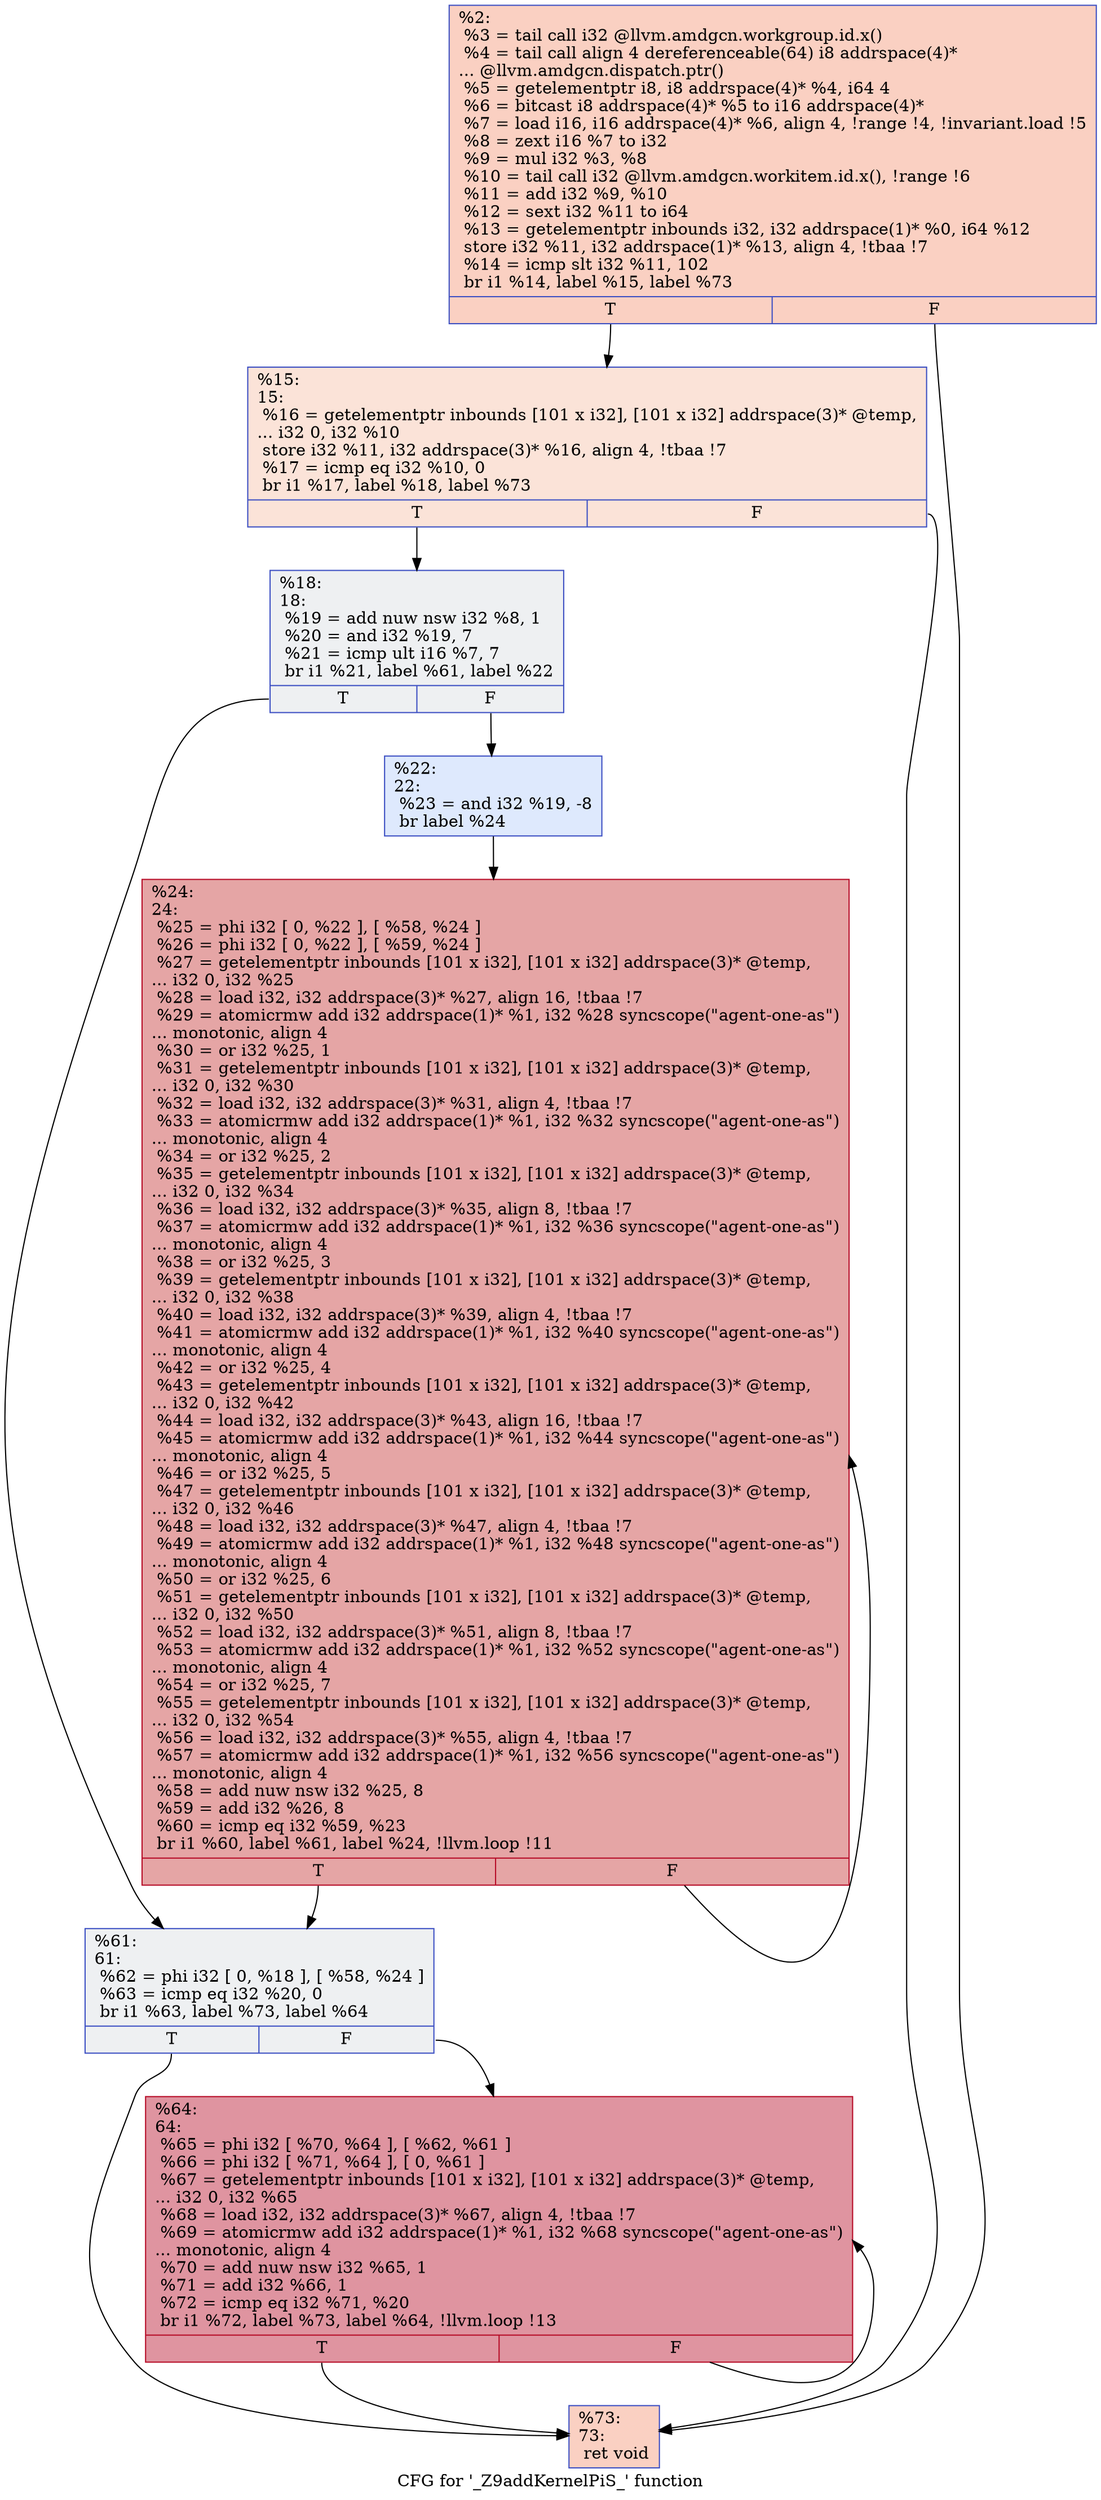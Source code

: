 digraph "CFG for '_Z9addKernelPiS_' function" {
	label="CFG for '_Z9addKernelPiS_' function";

	Node0x5fbe8b0 [shape=record,color="#3d50c3ff", style=filled, fillcolor="#f3947570",label="{%2:\l  %3 = tail call i32 @llvm.amdgcn.workgroup.id.x()\l  %4 = tail call align 4 dereferenceable(64) i8 addrspace(4)*\l... @llvm.amdgcn.dispatch.ptr()\l  %5 = getelementptr i8, i8 addrspace(4)* %4, i64 4\l  %6 = bitcast i8 addrspace(4)* %5 to i16 addrspace(4)*\l  %7 = load i16, i16 addrspace(4)* %6, align 4, !range !4, !invariant.load !5\l  %8 = zext i16 %7 to i32\l  %9 = mul i32 %3, %8\l  %10 = tail call i32 @llvm.amdgcn.workitem.id.x(), !range !6\l  %11 = add i32 %9, %10\l  %12 = sext i32 %11 to i64\l  %13 = getelementptr inbounds i32, i32 addrspace(1)* %0, i64 %12\l  store i32 %11, i32 addrspace(1)* %13, align 4, !tbaa !7\l  %14 = icmp slt i32 %11, 102\l  br i1 %14, label %15, label %73\l|{<s0>T|<s1>F}}"];
	Node0x5fbe8b0:s0 -> Node0x5fc0a90;
	Node0x5fbe8b0:s1 -> Node0x5fc0b20;
	Node0x5fc0a90 [shape=record,color="#3d50c3ff", style=filled, fillcolor="#f6bfa670",label="{%15:\l15:                                               \l  %16 = getelementptr inbounds [101 x i32], [101 x i32] addrspace(3)* @temp,\l... i32 0, i32 %10\l  store i32 %11, i32 addrspace(3)* %16, align 4, !tbaa !7\l  %17 = icmp eq i32 %10, 0\l  br i1 %17, label %18, label %73\l|{<s0>T|<s1>F}}"];
	Node0x5fc0a90:s0 -> Node0x5fc1500;
	Node0x5fc0a90:s1 -> Node0x5fc0b20;
	Node0x5fc1500 [shape=record,color="#3d50c3ff", style=filled, fillcolor="#d9dce170",label="{%18:\l18:                                               \l  %19 = add nuw nsw i32 %8, 1\l  %20 = and i32 %19, 7\l  %21 = icmp ult i16 %7, 7\l  br i1 %21, label %61, label %22\l|{<s0>T|<s1>F}}"];
	Node0x5fc1500:s0 -> Node0x5fc1840;
	Node0x5fc1500:s1 -> Node0x5fc1890;
	Node0x5fc1890 [shape=record,color="#3d50c3ff", style=filled, fillcolor="#b5cdfa70",label="{%22:\l22:                                               \l  %23 = and i32 %19, -8\l  br label %24\l}"];
	Node0x5fc1890 -> Node0x5fc1a90;
	Node0x5fc1a90 [shape=record,color="#b70d28ff", style=filled, fillcolor="#c5333470",label="{%24:\l24:                                               \l  %25 = phi i32 [ 0, %22 ], [ %58, %24 ]\l  %26 = phi i32 [ 0, %22 ], [ %59, %24 ]\l  %27 = getelementptr inbounds [101 x i32], [101 x i32] addrspace(3)* @temp,\l... i32 0, i32 %25\l  %28 = load i32, i32 addrspace(3)* %27, align 16, !tbaa !7\l  %29 = atomicrmw add i32 addrspace(1)* %1, i32 %28 syncscope(\"agent-one-as\")\l... monotonic, align 4\l  %30 = or i32 %25, 1\l  %31 = getelementptr inbounds [101 x i32], [101 x i32] addrspace(3)* @temp,\l... i32 0, i32 %30\l  %32 = load i32, i32 addrspace(3)* %31, align 4, !tbaa !7\l  %33 = atomicrmw add i32 addrspace(1)* %1, i32 %32 syncscope(\"agent-one-as\")\l... monotonic, align 4\l  %34 = or i32 %25, 2\l  %35 = getelementptr inbounds [101 x i32], [101 x i32] addrspace(3)* @temp,\l... i32 0, i32 %34\l  %36 = load i32, i32 addrspace(3)* %35, align 8, !tbaa !7\l  %37 = atomicrmw add i32 addrspace(1)* %1, i32 %36 syncscope(\"agent-one-as\")\l... monotonic, align 4\l  %38 = or i32 %25, 3\l  %39 = getelementptr inbounds [101 x i32], [101 x i32] addrspace(3)* @temp,\l... i32 0, i32 %38\l  %40 = load i32, i32 addrspace(3)* %39, align 4, !tbaa !7\l  %41 = atomicrmw add i32 addrspace(1)* %1, i32 %40 syncscope(\"agent-one-as\")\l... monotonic, align 4\l  %42 = or i32 %25, 4\l  %43 = getelementptr inbounds [101 x i32], [101 x i32] addrspace(3)* @temp,\l... i32 0, i32 %42\l  %44 = load i32, i32 addrspace(3)* %43, align 16, !tbaa !7\l  %45 = atomicrmw add i32 addrspace(1)* %1, i32 %44 syncscope(\"agent-one-as\")\l... monotonic, align 4\l  %46 = or i32 %25, 5\l  %47 = getelementptr inbounds [101 x i32], [101 x i32] addrspace(3)* @temp,\l... i32 0, i32 %46\l  %48 = load i32, i32 addrspace(3)* %47, align 4, !tbaa !7\l  %49 = atomicrmw add i32 addrspace(1)* %1, i32 %48 syncscope(\"agent-one-as\")\l... monotonic, align 4\l  %50 = or i32 %25, 6\l  %51 = getelementptr inbounds [101 x i32], [101 x i32] addrspace(3)* @temp,\l... i32 0, i32 %50\l  %52 = load i32, i32 addrspace(3)* %51, align 8, !tbaa !7\l  %53 = atomicrmw add i32 addrspace(1)* %1, i32 %52 syncscope(\"agent-one-as\")\l... monotonic, align 4\l  %54 = or i32 %25, 7\l  %55 = getelementptr inbounds [101 x i32], [101 x i32] addrspace(3)* @temp,\l... i32 0, i32 %54\l  %56 = load i32, i32 addrspace(3)* %55, align 4, !tbaa !7\l  %57 = atomicrmw add i32 addrspace(1)* %1, i32 %56 syncscope(\"agent-one-as\")\l... monotonic, align 4\l  %58 = add nuw nsw i32 %25, 8\l  %59 = add i32 %26, 8\l  %60 = icmp eq i32 %59, %23\l  br i1 %60, label %61, label %24, !llvm.loop !11\l|{<s0>T|<s1>F}}"];
	Node0x5fc1a90:s0 -> Node0x5fc1840;
	Node0x5fc1a90:s1 -> Node0x5fc1a90;
	Node0x5fc1840 [shape=record,color="#3d50c3ff", style=filled, fillcolor="#d9dce170",label="{%61:\l61:                                               \l  %62 = phi i32 [ 0, %18 ], [ %58, %24 ]\l  %63 = icmp eq i32 %20, 0\l  br i1 %63, label %73, label %64\l|{<s0>T|<s1>F}}"];
	Node0x5fc1840:s0 -> Node0x5fc0b20;
	Node0x5fc1840:s1 -> Node0x5fc3610;
	Node0x5fc3610 [shape=record,color="#b70d28ff", style=filled, fillcolor="#b70d2870",label="{%64:\l64:                                               \l  %65 = phi i32 [ %70, %64 ], [ %62, %61 ]\l  %66 = phi i32 [ %71, %64 ], [ 0, %61 ]\l  %67 = getelementptr inbounds [101 x i32], [101 x i32] addrspace(3)* @temp,\l... i32 0, i32 %65\l  %68 = load i32, i32 addrspace(3)* %67, align 4, !tbaa !7\l  %69 = atomicrmw add i32 addrspace(1)* %1, i32 %68 syncscope(\"agent-one-as\")\l... monotonic, align 4\l  %70 = add nuw nsw i32 %65, 1\l  %71 = add i32 %66, 1\l  %72 = icmp eq i32 %71, %20\l  br i1 %72, label %73, label %64, !llvm.loop !13\l|{<s0>T|<s1>F}}"];
	Node0x5fc3610:s0 -> Node0x5fc0b20;
	Node0x5fc3610:s1 -> Node0x5fc3610;
	Node0x5fc0b20 [shape=record,color="#3d50c3ff", style=filled, fillcolor="#f3947570",label="{%73:\l73:                                               \l  ret void\l}"];
}
